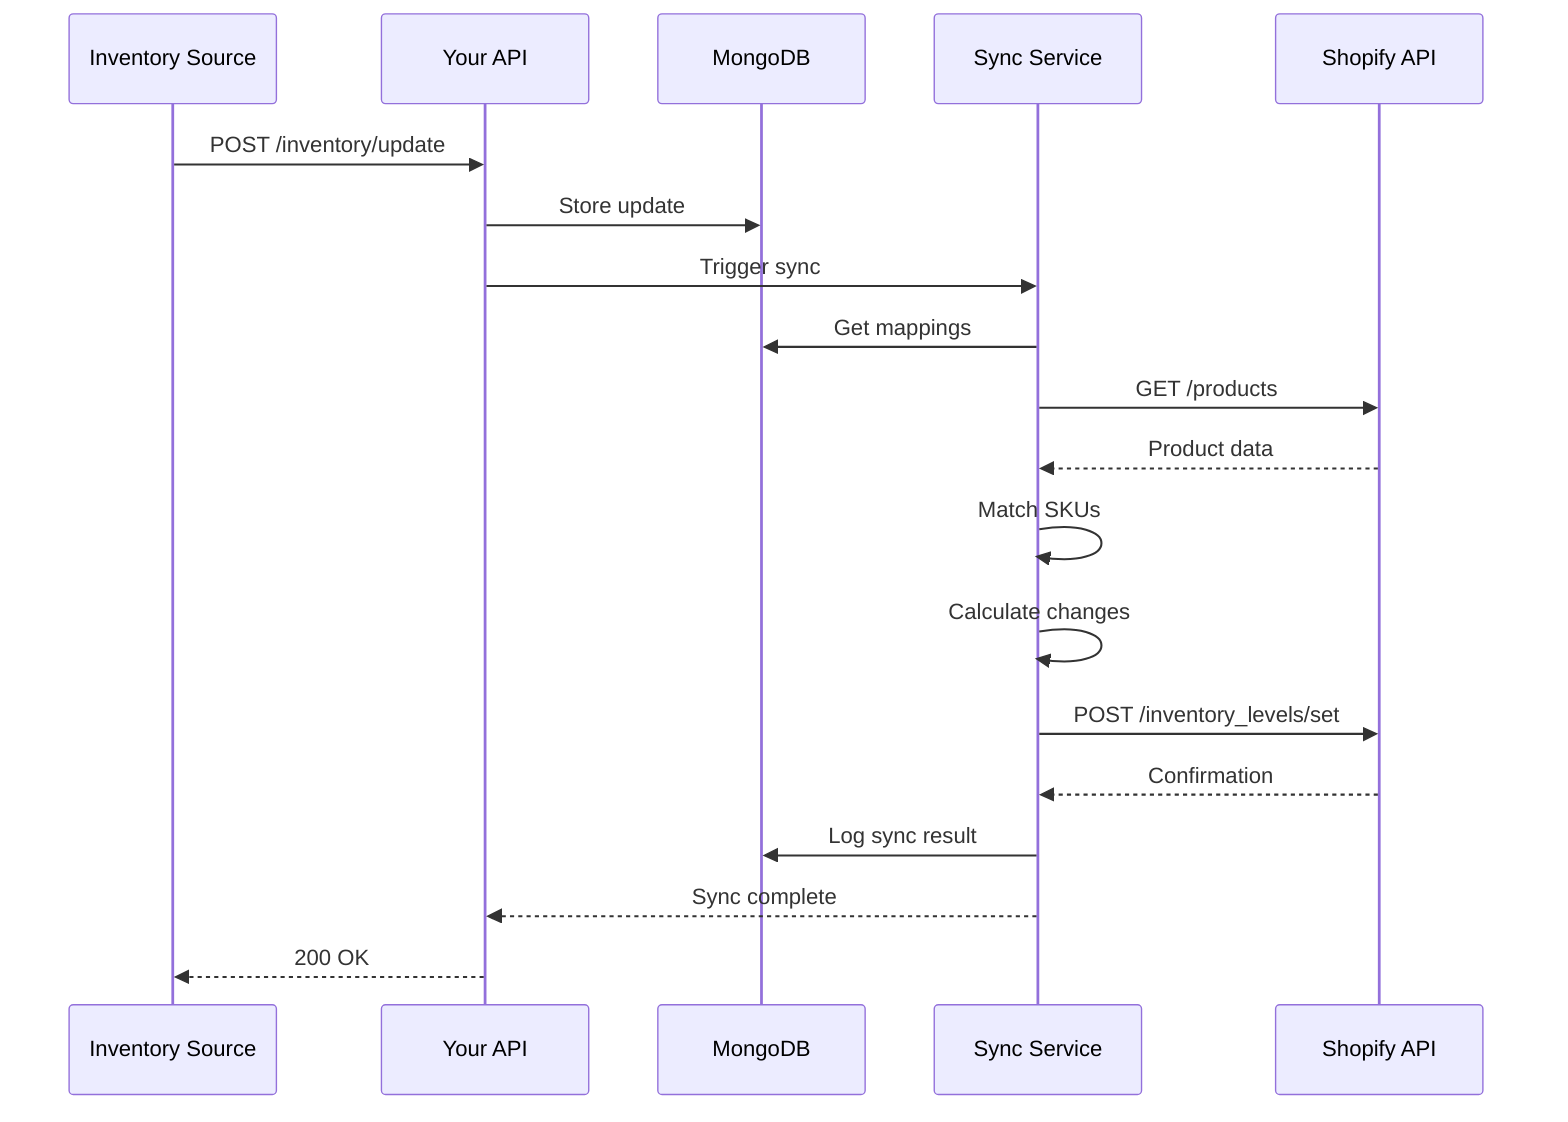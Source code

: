 sequenceDiagram
    participant IS as Inventory Source
    participant API as Your API
    participant DB as MongoDB
    participant SS as Sync Service
    participant SA as Shopify API
    
    IS->>API: POST /inventory/update
    API->>DB: Store update
    API->>SS: Trigger sync
    
    SS->>DB: Get mappings
    SS->>SA: GET /products
    SA-->>SS: Product data
    
    SS->>SS: Match SKUs
    SS->>SS: Calculate changes
    
    SS->>SA: POST /inventory_levels/set
    SA-->>SS: Confirmation
    
    SS->>DB: Log sync result
    SS-->>API: Sync complete
    API-->>IS: 200 OK